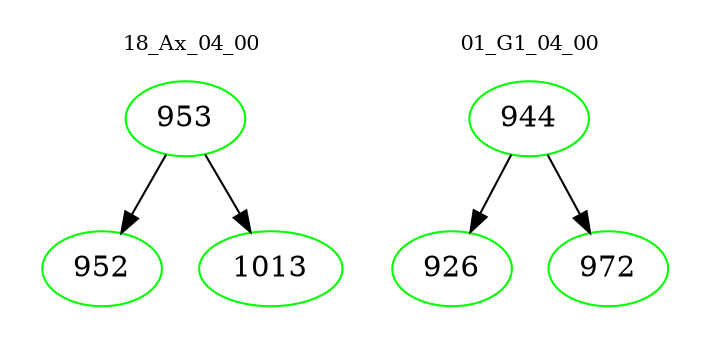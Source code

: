 digraph{
subgraph cluster_0 {
color = white
label = "18_Ax_04_00";
fontsize=10;
T0_953 [label="953", color="green"]
T0_953 -> T0_952 [color="black"]
T0_952 [label="952", color="green"]
T0_953 -> T0_1013 [color="black"]
T0_1013 [label="1013", color="green"]
}
subgraph cluster_1 {
color = white
label = "01_G1_04_00";
fontsize=10;
T1_944 [label="944", color="green"]
T1_944 -> T1_926 [color="black"]
T1_926 [label="926", color="green"]
T1_944 -> T1_972 [color="black"]
T1_972 [label="972", color="green"]
}
}
